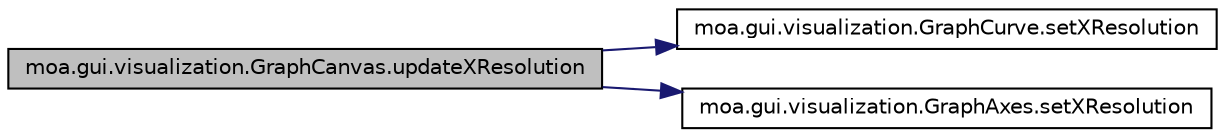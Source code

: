digraph G
{
  edge [fontname="Helvetica",fontsize="10",labelfontname="Helvetica",labelfontsize="10"];
  node [fontname="Helvetica",fontsize="10",shape=record];
  rankdir=LR;
  Node1 [label="moa.gui.visualization.GraphCanvas.updateXResolution",height=0.2,width=0.4,color="black", fillcolor="grey75", style="filled" fontcolor="black"];
  Node1 -> Node2 [color="midnightblue",fontsize="10",style="solid",fontname="Helvetica"];
  Node2 [label="moa.gui.visualization.GraphCurve.setXResolution",height=0.2,width=0.4,color="black", fillcolor="white", style="filled",URL="$classmoa_1_1gui_1_1visualization_1_1GraphCurve.html#a1374b71a01f054cd25492e79a3d78bd6"];
  Node1 -> Node3 [color="midnightblue",fontsize="10",style="solid",fontname="Helvetica"];
  Node3 [label="moa.gui.visualization.GraphAxes.setXResolution",height=0.2,width=0.4,color="black", fillcolor="white", style="filled",URL="$classmoa_1_1gui_1_1visualization_1_1GraphAxes.html#abaac2861345151d4fe14104cf5b3f0dd"];
}
